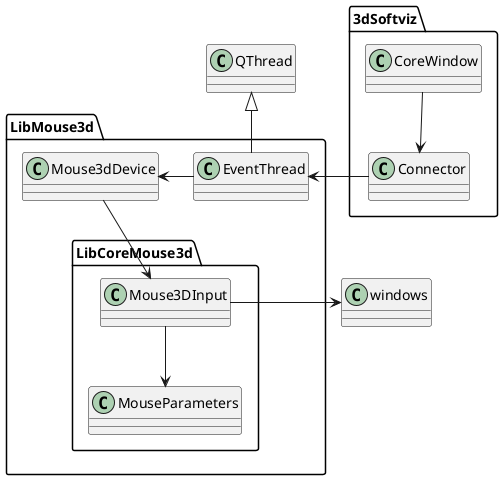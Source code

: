 @startuml
' Class and namespace definitions
class QThread
namespace 3dSoftviz{
    class CoreWindow
    class Connector
}
namespace LibMouse3d{
    class Mouse3dDevice
    class EventThread
    namespace LibCoreMouse3d{
        
        class Mouse3DInput
        class MouseParameters
    }
}
' Basic connetions from application to mouse
3dSoftviz.CoreWindow -down-> 3dSoftviz.Connector
3dSoftviz.Connector -left-> LibMouse3d.EventThread
LibMouse3d.EventThread -left-> LibMouse3d.Mouse3dDevice 
LibMouse3d.LibCoreMouse3d.Mouse3DInput --> LibMouse3d.LibCoreMouse3d.MouseParameters
LibMouse3d.Mouse3dDevice --> LibMouse3d.LibCoreMouse3d.Mouse3DInput
' Major class includes
LibMouse3d.LibCoreMouse3d.Mouse3DInput -right-> windows
' Generalizations
LibMouse3d.EventThread -up-|> QThread
@enduml